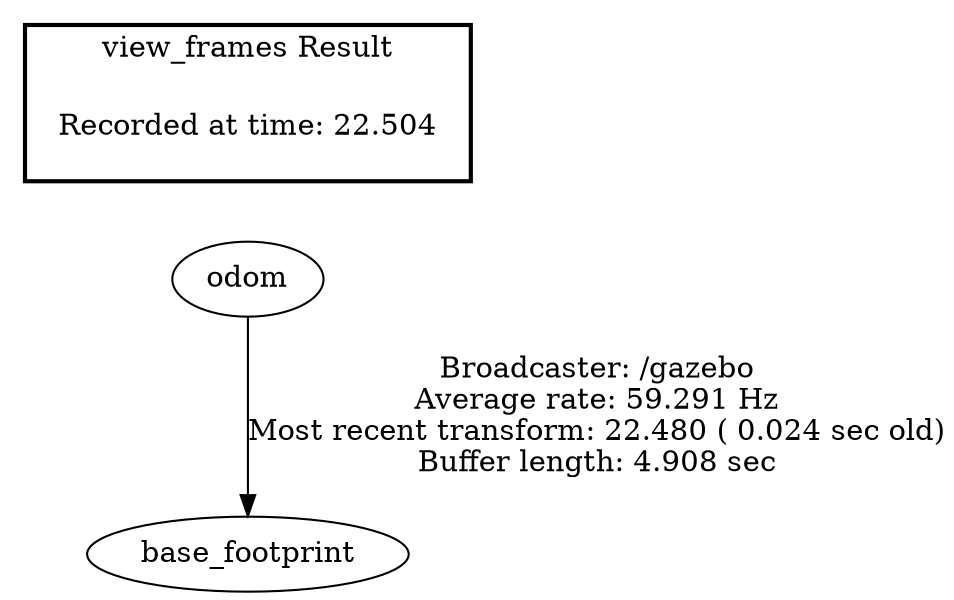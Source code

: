 digraph G {
"odom" -> "base_footprint"[label="Broadcaster: /gazebo\nAverage rate: 59.291 Hz\nMost recent transform: 22.480 ( 0.024 sec old)\nBuffer length: 4.908 sec\n"];
edge [style=invis];
 subgraph cluster_legend { style=bold; color=black; label ="view_frames Result";
"Recorded at time: 22.504"[ shape=plaintext ] ;
 }->"odom";
}